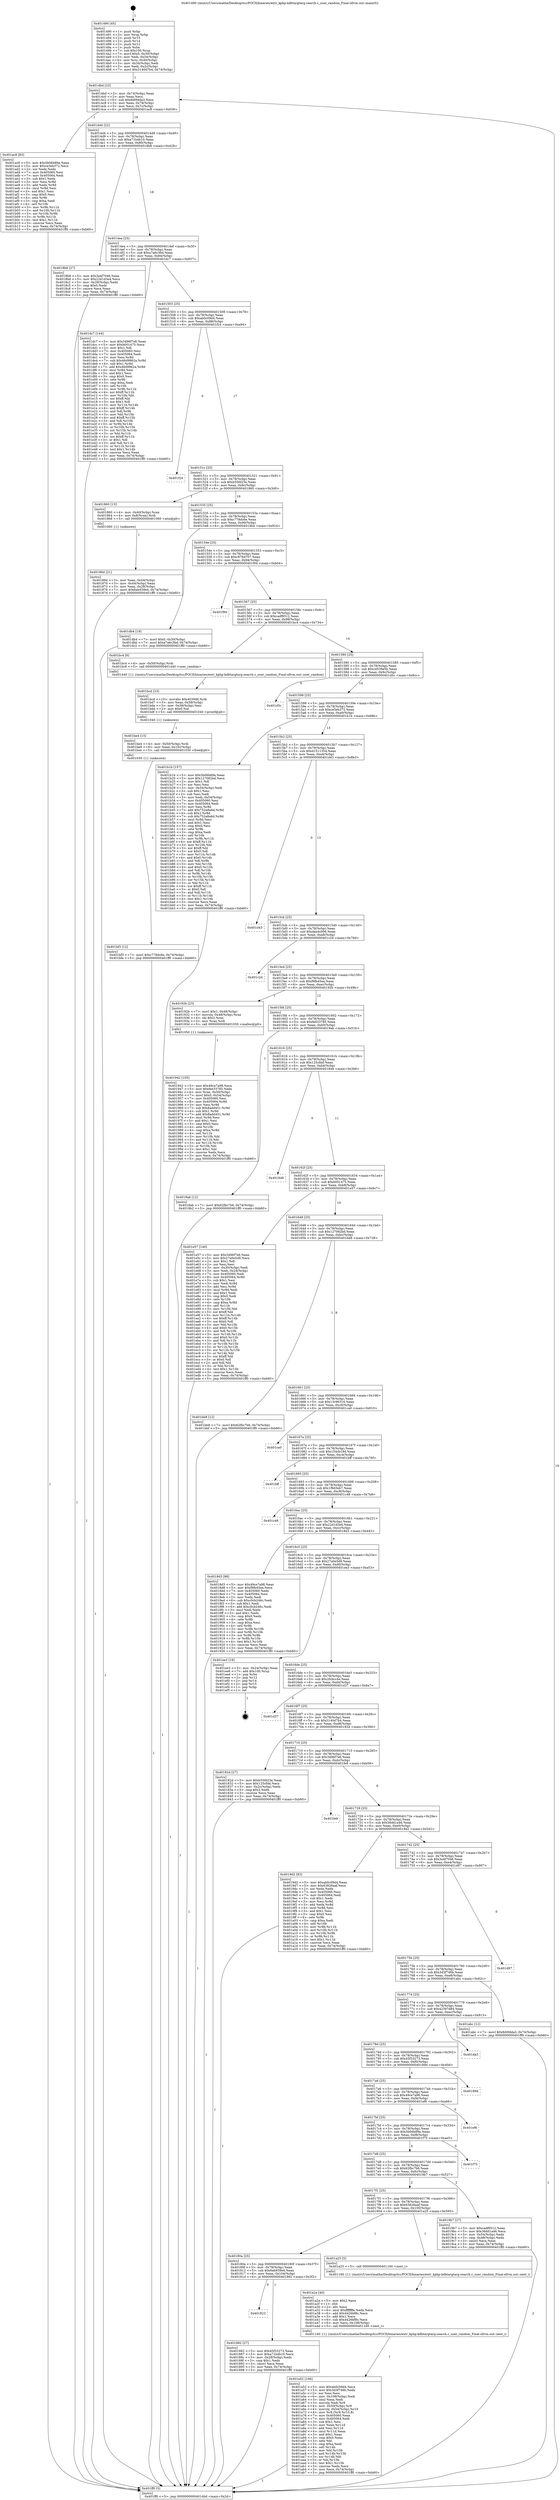digraph "0x401490" {
  label = "0x401490 (/mnt/c/Users/mathe/Desktop/tcc/POCII/binaries/extr_kphp-kdbtargtarg-search.c_user_random_Final-ollvm.out::main(0))"
  labelloc = "t"
  node[shape=record]

  Entry [label="",width=0.3,height=0.3,shape=circle,fillcolor=black,style=filled]
  "0x4014bd" [label="{
     0x4014bd [23]\l
     | [instrs]\l
     &nbsp;&nbsp;0x4014bd \<+3\>: mov -0x74(%rbp),%eax\l
     &nbsp;&nbsp;0x4014c0 \<+2\>: mov %eax,%ecx\l
     &nbsp;&nbsp;0x4014c2 \<+6\>: sub $0x8d0fdda3,%ecx\l
     &nbsp;&nbsp;0x4014c8 \<+3\>: mov %eax,-0x78(%rbp)\l
     &nbsp;&nbsp;0x4014cb \<+3\>: mov %ecx,-0x7c(%rbp)\l
     &nbsp;&nbsp;0x4014ce \<+6\>: je 0000000000401ac8 \<main+0x638\>\l
  }"]
  "0x401ac8" [label="{
     0x401ac8 [83]\l
     | [instrs]\l
     &nbsp;&nbsp;0x401ac8 \<+5\>: mov $0x5b06b89a,%eax\l
     &nbsp;&nbsp;0x401acd \<+5\>: mov $0xce3eb372,%ecx\l
     &nbsp;&nbsp;0x401ad2 \<+2\>: xor %edx,%edx\l
     &nbsp;&nbsp;0x401ad4 \<+7\>: mov 0x405060,%esi\l
     &nbsp;&nbsp;0x401adb \<+7\>: mov 0x405064,%edi\l
     &nbsp;&nbsp;0x401ae2 \<+3\>: sub $0x1,%edx\l
     &nbsp;&nbsp;0x401ae5 \<+3\>: mov %esi,%r8d\l
     &nbsp;&nbsp;0x401ae8 \<+3\>: add %edx,%r8d\l
     &nbsp;&nbsp;0x401aeb \<+4\>: imul %r8d,%esi\l
     &nbsp;&nbsp;0x401aef \<+3\>: and $0x1,%esi\l
     &nbsp;&nbsp;0x401af2 \<+3\>: cmp $0x0,%esi\l
     &nbsp;&nbsp;0x401af5 \<+4\>: sete %r9b\l
     &nbsp;&nbsp;0x401af9 \<+3\>: cmp $0xa,%edi\l
     &nbsp;&nbsp;0x401afc \<+4\>: setl %r10b\l
     &nbsp;&nbsp;0x401b00 \<+3\>: mov %r9b,%r11b\l
     &nbsp;&nbsp;0x401b03 \<+3\>: and %r10b,%r11b\l
     &nbsp;&nbsp;0x401b06 \<+3\>: xor %r10b,%r9b\l
     &nbsp;&nbsp;0x401b09 \<+3\>: or %r9b,%r11b\l
     &nbsp;&nbsp;0x401b0c \<+4\>: test $0x1,%r11b\l
     &nbsp;&nbsp;0x401b10 \<+3\>: cmovne %ecx,%eax\l
     &nbsp;&nbsp;0x401b13 \<+3\>: mov %eax,-0x74(%rbp)\l
     &nbsp;&nbsp;0x401b16 \<+5\>: jmp 0000000000401ff0 \<main+0xb60\>\l
  }"]
  "0x4014d4" [label="{
     0x4014d4 [22]\l
     | [instrs]\l
     &nbsp;&nbsp;0x4014d4 \<+5\>: jmp 00000000004014d9 \<main+0x49\>\l
     &nbsp;&nbsp;0x4014d9 \<+3\>: mov -0x78(%rbp),%eax\l
     &nbsp;&nbsp;0x4014dc \<+5\>: sub $0xa71b4b10,%eax\l
     &nbsp;&nbsp;0x4014e1 \<+3\>: mov %eax,-0x80(%rbp)\l
     &nbsp;&nbsp;0x4014e4 \<+6\>: je 00000000004018b8 \<main+0x428\>\l
  }"]
  Exit [label="",width=0.3,height=0.3,shape=circle,fillcolor=black,style=filled,peripheries=2]
  "0x4018b8" [label="{
     0x4018b8 [27]\l
     | [instrs]\l
     &nbsp;&nbsp;0x4018b8 \<+5\>: mov $0x3a4f7046,%eax\l
     &nbsp;&nbsp;0x4018bd \<+5\>: mov $0x22d1d3e4,%ecx\l
     &nbsp;&nbsp;0x4018c2 \<+3\>: mov -0x28(%rbp),%edx\l
     &nbsp;&nbsp;0x4018c5 \<+3\>: cmp $0x0,%edx\l
     &nbsp;&nbsp;0x4018c8 \<+3\>: cmove %ecx,%eax\l
     &nbsp;&nbsp;0x4018cb \<+3\>: mov %eax,-0x74(%rbp)\l
     &nbsp;&nbsp;0x4018ce \<+5\>: jmp 0000000000401ff0 \<main+0xb60\>\l
  }"]
  "0x4014ea" [label="{
     0x4014ea [25]\l
     | [instrs]\l
     &nbsp;&nbsp;0x4014ea \<+5\>: jmp 00000000004014ef \<main+0x5f\>\l
     &nbsp;&nbsp;0x4014ef \<+3\>: mov -0x78(%rbp),%eax\l
     &nbsp;&nbsp;0x4014f2 \<+5\>: sub $0xa7a6c3bd,%eax\l
     &nbsp;&nbsp;0x4014f7 \<+6\>: mov %eax,-0x84(%rbp)\l
     &nbsp;&nbsp;0x4014fd \<+6\>: je 0000000000401dc7 \<main+0x937\>\l
  }"]
  "0x401bf3" [label="{
     0x401bf3 [12]\l
     | [instrs]\l
     &nbsp;&nbsp;0x401bf3 \<+7\>: movl $0xc778dc6e,-0x74(%rbp)\l
     &nbsp;&nbsp;0x401bfa \<+5\>: jmp 0000000000401ff0 \<main+0xb60\>\l
  }"]
  "0x401dc7" [label="{
     0x401dc7 [144]\l
     | [instrs]\l
     &nbsp;&nbsp;0x401dc7 \<+5\>: mov $0x3496f7e6,%eax\l
     &nbsp;&nbsp;0x401dcc \<+5\>: mov $0xb001475,%ecx\l
     &nbsp;&nbsp;0x401dd1 \<+2\>: mov $0x1,%dl\l
     &nbsp;&nbsp;0x401dd3 \<+7\>: mov 0x405060,%esi\l
     &nbsp;&nbsp;0x401dda \<+7\>: mov 0x405064,%edi\l
     &nbsp;&nbsp;0x401de1 \<+3\>: mov %esi,%r8d\l
     &nbsp;&nbsp;0x401de4 \<+7\>: sub $0x46d9862a,%r8d\l
     &nbsp;&nbsp;0x401deb \<+4\>: sub $0x1,%r8d\l
     &nbsp;&nbsp;0x401def \<+7\>: add $0x46d9862a,%r8d\l
     &nbsp;&nbsp;0x401df6 \<+4\>: imul %r8d,%esi\l
     &nbsp;&nbsp;0x401dfa \<+3\>: and $0x1,%esi\l
     &nbsp;&nbsp;0x401dfd \<+3\>: cmp $0x0,%esi\l
     &nbsp;&nbsp;0x401e00 \<+4\>: sete %r9b\l
     &nbsp;&nbsp;0x401e04 \<+3\>: cmp $0xa,%edi\l
     &nbsp;&nbsp;0x401e07 \<+4\>: setl %r10b\l
     &nbsp;&nbsp;0x401e0b \<+3\>: mov %r9b,%r11b\l
     &nbsp;&nbsp;0x401e0e \<+4\>: xor $0xff,%r11b\l
     &nbsp;&nbsp;0x401e12 \<+3\>: mov %r10b,%bl\l
     &nbsp;&nbsp;0x401e15 \<+3\>: xor $0xff,%bl\l
     &nbsp;&nbsp;0x401e18 \<+3\>: xor $0x1,%dl\l
     &nbsp;&nbsp;0x401e1b \<+3\>: mov %r11b,%r14b\l
     &nbsp;&nbsp;0x401e1e \<+4\>: and $0xff,%r14b\l
     &nbsp;&nbsp;0x401e22 \<+3\>: and %dl,%r9b\l
     &nbsp;&nbsp;0x401e25 \<+3\>: mov %bl,%r15b\l
     &nbsp;&nbsp;0x401e28 \<+4\>: and $0xff,%r15b\l
     &nbsp;&nbsp;0x401e2c \<+3\>: and %dl,%r10b\l
     &nbsp;&nbsp;0x401e2f \<+3\>: or %r9b,%r14b\l
     &nbsp;&nbsp;0x401e32 \<+3\>: or %r10b,%r15b\l
     &nbsp;&nbsp;0x401e35 \<+3\>: xor %r15b,%r14b\l
     &nbsp;&nbsp;0x401e38 \<+3\>: or %bl,%r11b\l
     &nbsp;&nbsp;0x401e3b \<+4\>: xor $0xff,%r11b\l
     &nbsp;&nbsp;0x401e3f \<+3\>: or $0x1,%dl\l
     &nbsp;&nbsp;0x401e42 \<+3\>: and %dl,%r11b\l
     &nbsp;&nbsp;0x401e45 \<+3\>: or %r11b,%r14b\l
     &nbsp;&nbsp;0x401e48 \<+4\>: test $0x1,%r14b\l
     &nbsp;&nbsp;0x401e4c \<+3\>: cmovne %ecx,%eax\l
     &nbsp;&nbsp;0x401e4f \<+3\>: mov %eax,-0x74(%rbp)\l
     &nbsp;&nbsp;0x401e52 \<+5\>: jmp 0000000000401ff0 \<main+0xb60\>\l
  }"]
  "0x401503" [label="{
     0x401503 [25]\l
     | [instrs]\l
     &nbsp;&nbsp;0x401503 \<+5\>: jmp 0000000000401508 \<main+0x78\>\l
     &nbsp;&nbsp;0x401508 \<+3\>: mov -0x78(%rbp),%eax\l
     &nbsp;&nbsp;0x40150b \<+5\>: sub $0xab0c09d4,%eax\l
     &nbsp;&nbsp;0x401510 \<+6\>: mov %eax,-0x88(%rbp)\l
     &nbsp;&nbsp;0x401516 \<+6\>: je 0000000000401f24 \<main+0xa94\>\l
  }"]
  "0x401be4" [label="{
     0x401be4 [15]\l
     | [instrs]\l
     &nbsp;&nbsp;0x401be4 \<+4\>: mov -0x50(%rbp),%rdi\l
     &nbsp;&nbsp;0x401be8 \<+6\>: mov %eax,-0x10c(%rbp)\l
     &nbsp;&nbsp;0x401bee \<+5\>: call 0000000000401030 \<free@plt\>\l
     | [calls]\l
     &nbsp;&nbsp;0x401030 \{1\} (unknown)\l
  }"]
  "0x401f24" [label="{
     0x401f24\l
  }", style=dashed]
  "0x40151c" [label="{
     0x40151c [25]\l
     | [instrs]\l
     &nbsp;&nbsp;0x40151c \<+5\>: jmp 0000000000401521 \<main+0x91\>\l
     &nbsp;&nbsp;0x401521 \<+3\>: mov -0x78(%rbp),%eax\l
     &nbsp;&nbsp;0x401524 \<+5\>: sub $0xb55fd23e,%eax\l
     &nbsp;&nbsp;0x401529 \<+6\>: mov %eax,-0x8c(%rbp)\l
     &nbsp;&nbsp;0x40152f \<+6\>: je 0000000000401860 \<main+0x3d0\>\l
  }"]
  "0x401bcd" [label="{
     0x401bcd [23]\l
     | [instrs]\l
     &nbsp;&nbsp;0x401bcd \<+10\>: movabs $0x4030d6,%rdi\l
     &nbsp;&nbsp;0x401bd7 \<+3\>: mov %eax,-0x58(%rbp)\l
     &nbsp;&nbsp;0x401bda \<+3\>: mov -0x58(%rbp),%esi\l
     &nbsp;&nbsp;0x401bdd \<+2\>: mov $0x0,%al\l
     &nbsp;&nbsp;0x401bdf \<+5\>: call 0000000000401040 \<printf@plt\>\l
     | [calls]\l
     &nbsp;&nbsp;0x401040 \{1\} (unknown)\l
  }"]
  "0x401860" [label="{
     0x401860 [13]\l
     | [instrs]\l
     &nbsp;&nbsp;0x401860 \<+4\>: mov -0x40(%rbp),%rax\l
     &nbsp;&nbsp;0x401864 \<+4\>: mov 0x8(%rax),%rdi\l
     &nbsp;&nbsp;0x401868 \<+5\>: call 0000000000401060 \<atoi@plt\>\l
     | [calls]\l
     &nbsp;&nbsp;0x401060 \{1\} (unknown)\l
  }"]
  "0x401535" [label="{
     0x401535 [25]\l
     | [instrs]\l
     &nbsp;&nbsp;0x401535 \<+5\>: jmp 000000000040153a \<main+0xaa\>\l
     &nbsp;&nbsp;0x40153a \<+3\>: mov -0x78(%rbp),%eax\l
     &nbsp;&nbsp;0x40153d \<+5\>: sub $0xc778dc6e,%eax\l
     &nbsp;&nbsp;0x401542 \<+6\>: mov %eax,-0x90(%rbp)\l
     &nbsp;&nbsp;0x401548 \<+6\>: je 0000000000401db4 \<main+0x924\>\l
  }"]
  "0x401a52" [label="{
     0x401a52 [106]\l
     | [instrs]\l
     &nbsp;&nbsp;0x401a52 \<+5\>: mov $0xab0c09d4,%ecx\l
     &nbsp;&nbsp;0x401a57 \<+5\>: mov $0x3d3f746b,%edx\l
     &nbsp;&nbsp;0x401a5c \<+2\>: xor %esi,%esi\l
     &nbsp;&nbsp;0x401a5e \<+6\>: mov -0x108(%rbp),%edi\l
     &nbsp;&nbsp;0x401a64 \<+3\>: imul %eax,%edi\l
     &nbsp;&nbsp;0x401a67 \<+3\>: movslq %edi,%r8\l
     &nbsp;&nbsp;0x401a6a \<+4\>: mov -0x50(%rbp),%r9\l
     &nbsp;&nbsp;0x401a6e \<+4\>: movslq -0x54(%rbp),%r10\l
     &nbsp;&nbsp;0x401a72 \<+4\>: mov %r8,(%r9,%r10,8)\l
     &nbsp;&nbsp;0x401a76 \<+7\>: mov 0x405060,%eax\l
     &nbsp;&nbsp;0x401a7d \<+7\>: mov 0x405064,%edi\l
     &nbsp;&nbsp;0x401a84 \<+3\>: sub $0x1,%esi\l
     &nbsp;&nbsp;0x401a87 \<+3\>: mov %eax,%r11d\l
     &nbsp;&nbsp;0x401a8a \<+3\>: add %esi,%r11d\l
     &nbsp;&nbsp;0x401a8d \<+4\>: imul %r11d,%eax\l
     &nbsp;&nbsp;0x401a91 \<+3\>: and $0x1,%eax\l
     &nbsp;&nbsp;0x401a94 \<+3\>: cmp $0x0,%eax\l
     &nbsp;&nbsp;0x401a97 \<+3\>: sete %bl\l
     &nbsp;&nbsp;0x401a9a \<+3\>: cmp $0xa,%edi\l
     &nbsp;&nbsp;0x401a9d \<+4\>: setl %r14b\l
     &nbsp;&nbsp;0x401aa1 \<+3\>: mov %bl,%r15b\l
     &nbsp;&nbsp;0x401aa4 \<+3\>: and %r14b,%r15b\l
     &nbsp;&nbsp;0x401aa7 \<+3\>: xor %r14b,%bl\l
     &nbsp;&nbsp;0x401aaa \<+3\>: or %bl,%r15b\l
     &nbsp;&nbsp;0x401aad \<+4\>: test $0x1,%r15b\l
     &nbsp;&nbsp;0x401ab1 \<+3\>: cmovne %edx,%ecx\l
     &nbsp;&nbsp;0x401ab4 \<+3\>: mov %ecx,-0x74(%rbp)\l
     &nbsp;&nbsp;0x401ab7 \<+5\>: jmp 0000000000401ff0 \<main+0xb60\>\l
  }"]
  "0x401db4" [label="{
     0x401db4 [19]\l
     | [instrs]\l
     &nbsp;&nbsp;0x401db4 \<+7\>: movl $0x0,-0x30(%rbp)\l
     &nbsp;&nbsp;0x401dbb \<+7\>: movl $0xa7a6c3bd,-0x74(%rbp)\l
     &nbsp;&nbsp;0x401dc2 \<+5\>: jmp 0000000000401ff0 \<main+0xb60\>\l
  }"]
  "0x40154e" [label="{
     0x40154e [25]\l
     | [instrs]\l
     &nbsp;&nbsp;0x40154e \<+5\>: jmp 0000000000401553 \<main+0xc3\>\l
     &nbsp;&nbsp;0x401553 \<+3\>: mov -0x78(%rbp),%eax\l
     &nbsp;&nbsp;0x401556 \<+5\>: sub $0xc976d707,%eax\l
     &nbsp;&nbsp;0x40155b \<+6\>: mov %eax,-0x94(%rbp)\l
     &nbsp;&nbsp;0x401561 \<+6\>: je 0000000000401f94 \<main+0xb04\>\l
  }"]
  "0x401a2a" [label="{
     0x401a2a [40]\l
     | [instrs]\l
     &nbsp;&nbsp;0x401a2a \<+5\>: mov $0x2,%ecx\l
     &nbsp;&nbsp;0x401a2f \<+1\>: cltd\l
     &nbsp;&nbsp;0x401a30 \<+2\>: idiv %ecx\l
     &nbsp;&nbsp;0x401a32 \<+6\>: imul $0xfffffffe,%edx,%ecx\l
     &nbsp;&nbsp;0x401a38 \<+6\>: add $0x4426bf8c,%ecx\l
     &nbsp;&nbsp;0x401a3e \<+3\>: add $0x1,%ecx\l
     &nbsp;&nbsp;0x401a41 \<+6\>: sub $0x4426bf8c,%ecx\l
     &nbsp;&nbsp;0x401a47 \<+6\>: mov %ecx,-0x108(%rbp)\l
     &nbsp;&nbsp;0x401a4d \<+5\>: call 0000000000401160 \<next_i\>\l
     | [calls]\l
     &nbsp;&nbsp;0x401160 \{1\} (/mnt/c/Users/mathe/Desktop/tcc/POCII/binaries/extr_kphp-kdbtargtarg-search.c_user_random_Final-ollvm.out::next_i)\l
  }"]
  "0x401f94" [label="{
     0x401f94\l
  }", style=dashed]
  "0x401567" [label="{
     0x401567 [25]\l
     | [instrs]\l
     &nbsp;&nbsp;0x401567 \<+5\>: jmp 000000000040156c \<main+0xdc\>\l
     &nbsp;&nbsp;0x40156c \<+3\>: mov -0x78(%rbp),%eax\l
     &nbsp;&nbsp;0x40156f \<+5\>: sub $0xcadf9512,%eax\l
     &nbsp;&nbsp;0x401574 \<+6\>: mov %eax,-0x98(%rbp)\l
     &nbsp;&nbsp;0x40157a \<+6\>: je 0000000000401bc4 \<main+0x734\>\l
  }"]
  "0x401942" [label="{
     0x401942 [105]\l
     | [instrs]\l
     &nbsp;&nbsp;0x401942 \<+5\>: mov $0x49ce7a98,%ecx\l
     &nbsp;&nbsp;0x401947 \<+5\>: mov $0xfe033785,%edx\l
     &nbsp;&nbsp;0x40194c \<+4\>: mov %rax,-0x50(%rbp)\l
     &nbsp;&nbsp;0x401950 \<+7\>: movl $0x0,-0x54(%rbp)\l
     &nbsp;&nbsp;0x401957 \<+7\>: mov 0x405060,%esi\l
     &nbsp;&nbsp;0x40195e \<+8\>: mov 0x405064,%r8d\l
     &nbsp;&nbsp;0x401966 \<+3\>: mov %esi,%r9d\l
     &nbsp;&nbsp;0x401969 \<+7\>: sub $0x8add451,%r9d\l
     &nbsp;&nbsp;0x401970 \<+4\>: sub $0x1,%r9d\l
     &nbsp;&nbsp;0x401974 \<+7\>: add $0x8add451,%r9d\l
     &nbsp;&nbsp;0x40197b \<+4\>: imul %r9d,%esi\l
     &nbsp;&nbsp;0x40197f \<+3\>: and $0x1,%esi\l
     &nbsp;&nbsp;0x401982 \<+3\>: cmp $0x0,%esi\l
     &nbsp;&nbsp;0x401985 \<+4\>: sete %r10b\l
     &nbsp;&nbsp;0x401989 \<+4\>: cmp $0xa,%r8d\l
     &nbsp;&nbsp;0x40198d \<+4\>: setl %r11b\l
     &nbsp;&nbsp;0x401991 \<+3\>: mov %r10b,%bl\l
     &nbsp;&nbsp;0x401994 \<+3\>: and %r11b,%bl\l
     &nbsp;&nbsp;0x401997 \<+3\>: xor %r11b,%r10b\l
     &nbsp;&nbsp;0x40199a \<+3\>: or %r10b,%bl\l
     &nbsp;&nbsp;0x40199d \<+3\>: test $0x1,%bl\l
     &nbsp;&nbsp;0x4019a0 \<+3\>: cmovne %edx,%ecx\l
     &nbsp;&nbsp;0x4019a3 \<+3\>: mov %ecx,-0x74(%rbp)\l
     &nbsp;&nbsp;0x4019a6 \<+5\>: jmp 0000000000401ff0 \<main+0xb60\>\l
  }"]
  "0x401bc4" [label="{
     0x401bc4 [9]\l
     | [instrs]\l
     &nbsp;&nbsp;0x401bc4 \<+4\>: mov -0x50(%rbp),%rdi\l
     &nbsp;&nbsp;0x401bc8 \<+5\>: call 0000000000401440 \<user_random\>\l
     | [calls]\l
     &nbsp;&nbsp;0x401440 \{1\} (/mnt/c/Users/mathe/Desktop/tcc/POCII/binaries/extr_kphp-kdbtargtarg-search.c_user_random_Final-ollvm.out::user_random)\l
  }"]
  "0x401580" [label="{
     0x401580 [25]\l
     | [instrs]\l
     &nbsp;&nbsp;0x401580 \<+5\>: jmp 0000000000401585 \<main+0xf5\>\l
     &nbsp;&nbsp;0x401585 \<+3\>: mov -0x78(%rbp),%eax\l
     &nbsp;&nbsp;0x401588 \<+5\>: sub $0xcd539e5b,%eax\l
     &nbsp;&nbsp;0x40158d \<+6\>: mov %eax,-0x9c(%rbp)\l
     &nbsp;&nbsp;0x401593 \<+6\>: je 0000000000401d5c \<main+0x8cc\>\l
  }"]
  "0x401823" [label="{
     0x401823\l
  }", style=dashed]
  "0x401d5c" [label="{
     0x401d5c\l
  }", style=dashed]
  "0x401599" [label="{
     0x401599 [25]\l
     | [instrs]\l
     &nbsp;&nbsp;0x401599 \<+5\>: jmp 000000000040159e \<main+0x10e\>\l
     &nbsp;&nbsp;0x40159e \<+3\>: mov -0x78(%rbp),%eax\l
     &nbsp;&nbsp;0x4015a1 \<+5\>: sub $0xce3eb372,%eax\l
     &nbsp;&nbsp;0x4015a6 \<+6\>: mov %eax,-0xa0(%rbp)\l
     &nbsp;&nbsp;0x4015ac \<+6\>: je 0000000000401b1b \<main+0x68b\>\l
  }"]
  "0x401882" [label="{
     0x401882 [27]\l
     | [instrs]\l
     &nbsp;&nbsp;0x401882 \<+5\>: mov $0x45f33273,%eax\l
     &nbsp;&nbsp;0x401887 \<+5\>: mov $0xa71b4b10,%ecx\l
     &nbsp;&nbsp;0x40188c \<+3\>: mov -0x28(%rbp),%edx\l
     &nbsp;&nbsp;0x40188f \<+3\>: cmp $0x1,%edx\l
     &nbsp;&nbsp;0x401892 \<+3\>: cmovl %ecx,%eax\l
     &nbsp;&nbsp;0x401895 \<+3\>: mov %eax,-0x74(%rbp)\l
     &nbsp;&nbsp;0x401898 \<+5\>: jmp 0000000000401ff0 \<main+0xb60\>\l
  }"]
  "0x401b1b" [label="{
     0x401b1b [157]\l
     | [instrs]\l
     &nbsp;&nbsp;0x401b1b \<+5\>: mov $0x5b06b89a,%eax\l
     &nbsp;&nbsp;0x401b20 \<+5\>: mov $0x127082bd,%ecx\l
     &nbsp;&nbsp;0x401b25 \<+2\>: mov $0x1,%dl\l
     &nbsp;&nbsp;0x401b27 \<+2\>: xor %esi,%esi\l
     &nbsp;&nbsp;0x401b29 \<+3\>: mov -0x54(%rbp),%edi\l
     &nbsp;&nbsp;0x401b2c \<+3\>: sub $0x1,%esi\l
     &nbsp;&nbsp;0x401b2f \<+2\>: sub %esi,%edi\l
     &nbsp;&nbsp;0x401b31 \<+3\>: mov %edi,-0x54(%rbp)\l
     &nbsp;&nbsp;0x401b34 \<+7\>: mov 0x405060,%esi\l
     &nbsp;&nbsp;0x401b3b \<+7\>: mov 0x405064,%edi\l
     &nbsp;&nbsp;0x401b42 \<+3\>: mov %esi,%r8d\l
     &nbsp;&nbsp;0x401b45 \<+7\>: add $0x752a8a6d,%r8d\l
     &nbsp;&nbsp;0x401b4c \<+4\>: sub $0x1,%r8d\l
     &nbsp;&nbsp;0x401b50 \<+7\>: sub $0x752a8a6d,%r8d\l
     &nbsp;&nbsp;0x401b57 \<+4\>: imul %r8d,%esi\l
     &nbsp;&nbsp;0x401b5b \<+3\>: and $0x1,%esi\l
     &nbsp;&nbsp;0x401b5e \<+3\>: cmp $0x0,%esi\l
     &nbsp;&nbsp;0x401b61 \<+4\>: sete %r9b\l
     &nbsp;&nbsp;0x401b65 \<+3\>: cmp $0xa,%edi\l
     &nbsp;&nbsp;0x401b68 \<+4\>: setl %r10b\l
     &nbsp;&nbsp;0x401b6c \<+3\>: mov %r9b,%r11b\l
     &nbsp;&nbsp;0x401b6f \<+4\>: xor $0xff,%r11b\l
     &nbsp;&nbsp;0x401b73 \<+3\>: mov %r10b,%bl\l
     &nbsp;&nbsp;0x401b76 \<+3\>: xor $0xff,%bl\l
     &nbsp;&nbsp;0x401b79 \<+3\>: xor $0x0,%dl\l
     &nbsp;&nbsp;0x401b7c \<+3\>: mov %r11b,%r14b\l
     &nbsp;&nbsp;0x401b7f \<+4\>: and $0x0,%r14b\l
     &nbsp;&nbsp;0x401b83 \<+3\>: and %dl,%r9b\l
     &nbsp;&nbsp;0x401b86 \<+3\>: mov %bl,%r15b\l
     &nbsp;&nbsp;0x401b89 \<+4\>: and $0x0,%r15b\l
     &nbsp;&nbsp;0x401b8d \<+3\>: and %dl,%r10b\l
     &nbsp;&nbsp;0x401b90 \<+3\>: or %r9b,%r14b\l
     &nbsp;&nbsp;0x401b93 \<+3\>: or %r10b,%r15b\l
     &nbsp;&nbsp;0x401b96 \<+3\>: xor %r15b,%r14b\l
     &nbsp;&nbsp;0x401b99 \<+3\>: or %bl,%r11b\l
     &nbsp;&nbsp;0x401b9c \<+4\>: xor $0xff,%r11b\l
     &nbsp;&nbsp;0x401ba0 \<+3\>: or $0x0,%dl\l
     &nbsp;&nbsp;0x401ba3 \<+3\>: and %dl,%r11b\l
     &nbsp;&nbsp;0x401ba6 \<+3\>: or %r11b,%r14b\l
     &nbsp;&nbsp;0x401ba9 \<+4\>: test $0x1,%r14b\l
     &nbsp;&nbsp;0x401bad \<+3\>: cmovne %ecx,%eax\l
     &nbsp;&nbsp;0x401bb0 \<+3\>: mov %eax,-0x74(%rbp)\l
     &nbsp;&nbsp;0x401bb3 \<+5\>: jmp 0000000000401ff0 \<main+0xb60\>\l
  }"]
  "0x4015b2" [label="{
     0x4015b2 [25]\l
     | [instrs]\l
     &nbsp;&nbsp;0x4015b2 \<+5\>: jmp 00000000004015b7 \<main+0x127\>\l
     &nbsp;&nbsp;0x4015b7 \<+3\>: mov -0x78(%rbp),%eax\l
     &nbsp;&nbsp;0x4015ba \<+5\>: sub $0xd1511354,%eax\l
     &nbsp;&nbsp;0x4015bf \<+6\>: mov %eax,-0xa4(%rbp)\l
     &nbsp;&nbsp;0x4015c5 \<+6\>: je 0000000000401d43 \<main+0x8b3\>\l
  }"]
  "0x40180a" [label="{
     0x40180a [25]\l
     | [instrs]\l
     &nbsp;&nbsp;0x40180a \<+5\>: jmp 000000000040180f \<main+0x37f\>\l
     &nbsp;&nbsp;0x40180f \<+3\>: mov -0x78(%rbp),%eax\l
     &nbsp;&nbsp;0x401812 \<+5\>: sub $0x6ab939e4,%eax\l
     &nbsp;&nbsp;0x401817 \<+6\>: mov %eax,-0x104(%rbp)\l
     &nbsp;&nbsp;0x40181d \<+6\>: je 0000000000401882 \<main+0x3f2\>\l
  }"]
  "0x401d43" [label="{
     0x401d43\l
  }", style=dashed]
  "0x4015cb" [label="{
     0x4015cb [25]\l
     | [instrs]\l
     &nbsp;&nbsp;0x4015cb \<+5\>: jmp 00000000004015d0 \<main+0x140\>\l
     &nbsp;&nbsp;0x4015d0 \<+3\>: mov -0x78(%rbp),%eax\l
     &nbsp;&nbsp;0x4015d3 \<+5\>: sub $0xdaa4c006,%eax\l
     &nbsp;&nbsp;0x4015d8 \<+6\>: mov %eax,-0xa8(%rbp)\l
     &nbsp;&nbsp;0x4015de \<+6\>: je 0000000000401c2d \<main+0x79d\>\l
  }"]
  "0x401a25" [label="{
     0x401a25 [5]\l
     | [instrs]\l
     &nbsp;&nbsp;0x401a25 \<+5\>: call 0000000000401160 \<next_i\>\l
     | [calls]\l
     &nbsp;&nbsp;0x401160 \{1\} (/mnt/c/Users/mathe/Desktop/tcc/POCII/binaries/extr_kphp-kdbtargtarg-search.c_user_random_Final-ollvm.out::next_i)\l
  }"]
  "0x401c2d" [label="{
     0x401c2d\l
  }", style=dashed]
  "0x4015e4" [label="{
     0x4015e4 [25]\l
     | [instrs]\l
     &nbsp;&nbsp;0x4015e4 \<+5\>: jmp 00000000004015e9 \<main+0x159\>\l
     &nbsp;&nbsp;0x4015e9 \<+3\>: mov -0x78(%rbp),%eax\l
     &nbsp;&nbsp;0x4015ec \<+5\>: sub $0xf9fb45ea,%eax\l
     &nbsp;&nbsp;0x4015f1 \<+6\>: mov %eax,-0xac(%rbp)\l
     &nbsp;&nbsp;0x4015f7 \<+6\>: je 000000000040192b \<main+0x49b\>\l
  }"]
  "0x4017f1" [label="{
     0x4017f1 [25]\l
     | [instrs]\l
     &nbsp;&nbsp;0x4017f1 \<+5\>: jmp 00000000004017f6 \<main+0x366\>\l
     &nbsp;&nbsp;0x4017f6 \<+3\>: mov -0x78(%rbp),%eax\l
     &nbsp;&nbsp;0x4017f9 \<+5\>: sub $0x63826aaf,%eax\l
     &nbsp;&nbsp;0x4017fe \<+6\>: mov %eax,-0x100(%rbp)\l
     &nbsp;&nbsp;0x401804 \<+6\>: je 0000000000401a25 \<main+0x595\>\l
  }"]
  "0x40192b" [label="{
     0x40192b [23]\l
     | [instrs]\l
     &nbsp;&nbsp;0x40192b \<+7\>: movl $0x1,-0x48(%rbp)\l
     &nbsp;&nbsp;0x401932 \<+4\>: movslq -0x48(%rbp),%rax\l
     &nbsp;&nbsp;0x401936 \<+4\>: shl $0x3,%rax\l
     &nbsp;&nbsp;0x40193a \<+3\>: mov %rax,%rdi\l
     &nbsp;&nbsp;0x40193d \<+5\>: call 0000000000401050 \<malloc@plt\>\l
     | [calls]\l
     &nbsp;&nbsp;0x401050 \{1\} (unknown)\l
  }"]
  "0x4015fd" [label="{
     0x4015fd [25]\l
     | [instrs]\l
     &nbsp;&nbsp;0x4015fd \<+5\>: jmp 0000000000401602 \<main+0x172\>\l
     &nbsp;&nbsp;0x401602 \<+3\>: mov -0x78(%rbp),%eax\l
     &nbsp;&nbsp;0x401605 \<+5\>: sub $0xfe033785,%eax\l
     &nbsp;&nbsp;0x40160a \<+6\>: mov %eax,-0xb0(%rbp)\l
     &nbsp;&nbsp;0x401610 \<+6\>: je 00000000004019ab \<main+0x51b\>\l
  }"]
  "0x4019b7" [label="{
     0x4019b7 [27]\l
     | [instrs]\l
     &nbsp;&nbsp;0x4019b7 \<+5\>: mov $0xcadf9512,%eax\l
     &nbsp;&nbsp;0x4019bc \<+5\>: mov $0x36dd1a46,%ecx\l
     &nbsp;&nbsp;0x4019c1 \<+3\>: mov -0x54(%rbp),%edx\l
     &nbsp;&nbsp;0x4019c4 \<+3\>: cmp -0x48(%rbp),%edx\l
     &nbsp;&nbsp;0x4019c7 \<+3\>: cmovl %ecx,%eax\l
     &nbsp;&nbsp;0x4019ca \<+3\>: mov %eax,-0x74(%rbp)\l
     &nbsp;&nbsp;0x4019cd \<+5\>: jmp 0000000000401ff0 \<main+0xb60\>\l
  }"]
  "0x4019ab" [label="{
     0x4019ab [12]\l
     | [instrs]\l
     &nbsp;&nbsp;0x4019ab \<+7\>: movl $0x62fbc7b6,-0x74(%rbp)\l
     &nbsp;&nbsp;0x4019b2 \<+5\>: jmp 0000000000401ff0 \<main+0xb60\>\l
  }"]
  "0x401616" [label="{
     0x401616 [25]\l
     | [instrs]\l
     &nbsp;&nbsp;0x401616 \<+5\>: jmp 000000000040161b \<main+0x18b\>\l
     &nbsp;&nbsp;0x40161b \<+3\>: mov -0x78(%rbp),%eax\l
     &nbsp;&nbsp;0x40161e \<+5\>: sub $0x125cfdd,%eax\l
     &nbsp;&nbsp;0x401623 \<+6\>: mov %eax,-0xb4(%rbp)\l
     &nbsp;&nbsp;0x401629 \<+6\>: je 0000000000401848 \<main+0x3b8\>\l
  }"]
  "0x4017d8" [label="{
     0x4017d8 [25]\l
     | [instrs]\l
     &nbsp;&nbsp;0x4017d8 \<+5\>: jmp 00000000004017dd \<main+0x34d\>\l
     &nbsp;&nbsp;0x4017dd \<+3\>: mov -0x78(%rbp),%eax\l
     &nbsp;&nbsp;0x4017e0 \<+5\>: sub $0x62fbc7b6,%eax\l
     &nbsp;&nbsp;0x4017e5 \<+6\>: mov %eax,-0xfc(%rbp)\l
     &nbsp;&nbsp;0x4017eb \<+6\>: je 00000000004019b7 \<main+0x527\>\l
  }"]
  "0x401848" [label="{
     0x401848\l
  }", style=dashed]
  "0x40162f" [label="{
     0x40162f [25]\l
     | [instrs]\l
     &nbsp;&nbsp;0x40162f \<+5\>: jmp 0000000000401634 \<main+0x1a4\>\l
     &nbsp;&nbsp;0x401634 \<+3\>: mov -0x78(%rbp),%eax\l
     &nbsp;&nbsp;0x401637 \<+5\>: sub $0xb001475,%eax\l
     &nbsp;&nbsp;0x40163c \<+6\>: mov %eax,-0xb8(%rbp)\l
     &nbsp;&nbsp;0x401642 \<+6\>: je 0000000000401e57 \<main+0x9c7\>\l
  }"]
  "0x401f75" [label="{
     0x401f75\l
  }", style=dashed]
  "0x401e57" [label="{
     0x401e57 [140]\l
     | [instrs]\l
     &nbsp;&nbsp;0x401e57 \<+5\>: mov $0x3496f7e6,%eax\l
     &nbsp;&nbsp;0x401e5c \<+5\>: mov $0x27a0e5d9,%ecx\l
     &nbsp;&nbsp;0x401e61 \<+2\>: mov $0x1,%dl\l
     &nbsp;&nbsp;0x401e63 \<+2\>: xor %esi,%esi\l
     &nbsp;&nbsp;0x401e65 \<+3\>: mov -0x30(%rbp),%edi\l
     &nbsp;&nbsp;0x401e68 \<+3\>: mov %edi,-0x24(%rbp)\l
     &nbsp;&nbsp;0x401e6b \<+7\>: mov 0x405060,%edi\l
     &nbsp;&nbsp;0x401e72 \<+8\>: mov 0x405064,%r8d\l
     &nbsp;&nbsp;0x401e7a \<+3\>: sub $0x1,%esi\l
     &nbsp;&nbsp;0x401e7d \<+3\>: mov %edi,%r9d\l
     &nbsp;&nbsp;0x401e80 \<+3\>: add %esi,%r9d\l
     &nbsp;&nbsp;0x401e83 \<+4\>: imul %r9d,%edi\l
     &nbsp;&nbsp;0x401e87 \<+3\>: and $0x1,%edi\l
     &nbsp;&nbsp;0x401e8a \<+3\>: cmp $0x0,%edi\l
     &nbsp;&nbsp;0x401e8d \<+4\>: sete %r10b\l
     &nbsp;&nbsp;0x401e91 \<+4\>: cmp $0xa,%r8d\l
     &nbsp;&nbsp;0x401e95 \<+4\>: setl %r11b\l
     &nbsp;&nbsp;0x401e99 \<+3\>: mov %r10b,%bl\l
     &nbsp;&nbsp;0x401e9c \<+3\>: xor $0xff,%bl\l
     &nbsp;&nbsp;0x401e9f \<+3\>: mov %r11b,%r14b\l
     &nbsp;&nbsp;0x401ea2 \<+4\>: xor $0xff,%r14b\l
     &nbsp;&nbsp;0x401ea6 \<+3\>: xor $0x0,%dl\l
     &nbsp;&nbsp;0x401ea9 \<+3\>: mov %bl,%r15b\l
     &nbsp;&nbsp;0x401eac \<+4\>: and $0x0,%r15b\l
     &nbsp;&nbsp;0x401eb0 \<+3\>: and %dl,%r10b\l
     &nbsp;&nbsp;0x401eb3 \<+3\>: mov %r14b,%r12b\l
     &nbsp;&nbsp;0x401eb6 \<+4\>: and $0x0,%r12b\l
     &nbsp;&nbsp;0x401eba \<+3\>: and %dl,%r11b\l
     &nbsp;&nbsp;0x401ebd \<+3\>: or %r10b,%r15b\l
     &nbsp;&nbsp;0x401ec0 \<+3\>: or %r11b,%r12b\l
     &nbsp;&nbsp;0x401ec3 \<+3\>: xor %r12b,%r15b\l
     &nbsp;&nbsp;0x401ec6 \<+3\>: or %r14b,%bl\l
     &nbsp;&nbsp;0x401ec9 \<+3\>: xor $0xff,%bl\l
     &nbsp;&nbsp;0x401ecc \<+3\>: or $0x0,%dl\l
     &nbsp;&nbsp;0x401ecf \<+2\>: and %dl,%bl\l
     &nbsp;&nbsp;0x401ed1 \<+3\>: or %bl,%r15b\l
     &nbsp;&nbsp;0x401ed4 \<+4\>: test $0x1,%r15b\l
     &nbsp;&nbsp;0x401ed8 \<+3\>: cmovne %ecx,%eax\l
     &nbsp;&nbsp;0x401edb \<+3\>: mov %eax,-0x74(%rbp)\l
     &nbsp;&nbsp;0x401ede \<+5\>: jmp 0000000000401ff0 \<main+0xb60\>\l
  }"]
  "0x401648" [label="{
     0x401648 [25]\l
     | [instrs]\l
     &nbsp;&nbsp;0x401648 \<+5\>: jmp 000000000040164d \<main+0x1bd\>\l
     &nbsp;&nbsp;0x40164d \<+3\>: mov -0x78(%rbp),%eax\l
     &nbsp;&nbsp;0x401650 \<+5\>: sub $0x127082bd,%eax\l
     &nbsp;&nbsp;0x401655 \<+6\>: mov %eax,-0xbc(%rbp)\l
     &nbsp;&nbsp;0x40165b \<+6\>: je 0000000000401bb8 \<main+0x728\>\l
  }"]
  "0x4017bf" [label="{
     0x4017bf [25]\l
     | [instrs]\l
     &nbsp;&nbsp;0x4017bf \<+5\>: jmp 00000000004017c4 \<main+0x334\>\l
     &nbsp;&nbsp;0x4017c4 \<+3\>: mov -0x78(%rbp),%eax\l
     &nbsp;&nbsp;0x4017c7 \<+5\>: sub $0x5b06b89a,%eax\l
     &nbsp;&nbsp;0x4017cc \<+6\>: mov %eax,-0xf8(%rbp)\l
     &nbsp;&nbsp;0x4017d2 \<+6\>: je 0000000000401f75 \<main+0xae5\>\l
  }"]
  "0x401bb8" [label="{
     0x401bb8 [12]\l
     | [instrs]\l
     &nbsp;&nbsp;0x401bb8 \<+7\>: movl $0x62fbc7b6,-0x74(%rbp)\l
     &nbsp;&nbsp;0x401bbf \<+5\>: jmp 0000000000401ff0 \<main+0xb60\>\l
  }"]
  "0x401661" [label="{
     0x401661 [25]\l
     | [instrs]\l
     &nbsp;&nbsp;0x401661 \<+5\>: jmp 0000000000401666 \<main+0x1d6\>\l
     &nbsp;&nbsp;0x401666 \<+3\>: mov -0x78(%rbp),%eax\l
     &nbsp;&nbsp;0x401669 \<+5\>: sub $0x13c96316,%eax\l
     &nbsp;&nbsp;0x40166e \<+6\>: mov %eax,-0xc0(%rbp)\l
     &nbsp;&nbsp;0x401674 \<+6\>: je 0000000000401ca0 \<main+0x810\>\l
  }"]
  "0x401ef6" [label="{
     0x401ef6\l
  }", style=dashed]
  "0x401ca0" [label="{
     0x401ca0\l
  }", style=dashed]
  "0x40167a" [label="{
     0x40167a [25]\l
     | [instrs]\l
     &nbsp;&nbsp;0x40167a \<+5\>: jmp 000000000040167f \<main+0x1ef\>\l
     &nbsp;&nbsp;0x40167f \<+3\>: mov -0x78(%rbp),%eax\l
     &nbsp;&nbsp;0x401682 \<+5\>: sub $0x154cb19d,%eax\l
     &nbsp;&nbsp;0x401687 \<+6\>: mov %eax,-0xc4(%rbp)\l
     &nbsp;&nbsp;0x40168d \<+6\>: je 0000000000401bff \<main+0x76f\>\l
  }"]
  "0x4017a6" [label="{
     0x4017a6 [25]\l
     | [instrs]\l
     &nbsp;&nbsp;0x4017a6 \<+5\>: jmp 00000000004017ab \<main+0x31b\>\l
     &nbsp;&nbsp;0x4017ab \<+3\>: mov -0x78(%rbp),%eax\l
     &nbsp;&nbsp;0x4017ae \<+5\>: sub $0x49ce7a98,%eax\l
     &nbsp;&nbsp;0x4017b3 \<+6\>: mov %eax,-0xf4(%rbp)\l
     &nbsp;&nbsp;0x4017b9 \<+6\>: je 0000000000401ef6 \<main+0xa66\>\l
  }"]
  "0x401bff" [label="{
     0x401bff\l
  }", style=dashed]
  "0x401693" [label="{
     0x401693 [25]\l
     | [instrs]\l
     &nbsp;&nbsp;0x401693 \<+5\>: jmp 0000000000401698 \<main+0x208\>\l
     &nbsp;&nbsp;0x401698 \<+3\>: mov -0x78(%rbp),%eax\l
     &nbsp;&nbsp;0x40169b \<+5\>: sub $0x1f9d3eb7,%eax\l
     &nbsp;&nbsp;0x4016a0 \<+6\>: mov %eax,-0xc8(%rbp)\l
     &nbsp;&nbsp;0x4016a6 \<+6\>: je 0000000000401c48 \<main+0x7b8\>\l
  }"]
  "0x40189d" [label="{
     0x40189d\l
  }", style=dashed]
  "0x401c48" [label="{
     0x401c48\l
  }", style=dashed]
  "0x4016ac" [label="{
     0x4016ac [25]\l
     | [instrs]\l
     &nbsp;&nbsp;0x4016ac \<+5\>: jmp 00000000004016b1 \<main+0x221\>\l
     &nbsp;&nbsp;0x4016b1 \<+3\>: mov -0x78(%rbp),%eax\l
     &nbsp;&nbsp;0x4016b4 \<+5\>: sub $0x22d1d3e4,%eax\l
     &nbsp;&nbsp;0x4016b9 \<+6\>: mov %eax,-0xcc(%rbp)\l
     &nbsp;&nbsp;0x4016bf \<+6\>: je 00000000004018d3 \<main+0x443\>\l
  }"]
  "0x40178d" [label="{
     0x40178d [25]\l
     | [instrs]\l
     &nbsp;&nbsp;0x40178d \<+5\>: jmp 0000000000401792 \<main+0x302\>\l
     &nbsp;&nbsp;0x401792 \<+3\>: mov -0x78(%rbp),%eax\l
     &nbsp;&nbsp;0x401795 \<+5\>: sub $0x45f33273,%eax\l
     &nbsp;&nbsp;0x40179a \<+6\>: mov %eax,-0xf0(%rbp)\l
     &nbsp;&nbsp;0x4017a0 \<+6\>: je 000000000040189d \<main+0x40d\>\l
  }"]
  "0x4018d3" [label="{
     0x4018d3 [88]\l
     | [instrs]\l
     &nbsp;&nbsp;0x4018d3 \<+5\>: mov $0x49ce7a98,%eax\l
     &nbsp;&nbsp;0x4018d8 \<+5\>: mov $0xf9fb45ea,%ecx\l
     &nbsp;&nbsp;0x4018dd \<+7\>: mov 0x405060,%edx\l
     &nbsp;&nbsp;0x4018e4 \<+7\>: mov 0x405064,%esi\l
     &nbsp;&nbsp;0x4018eb \<+2\>: mov %edx,%edi\l
     &nbsp;&nbsp;0x4018ed \<+6\>: sub $0xc0cb246c,%edi\l
     &nbsp;&nbsp;0x4018f3 \<+3\>: sub $0x1,%edi\l
     &nbsp;&nbsp;0x4018f6 \<+6\>: add $0xc0cb246c,%edi\l
     &nbsp;&nbsp;0x4018fc \<+3\>: imul %edi,%edx\l
     &nbsp;&nbsp;0x4018ff \<+3\>: and $0x1,%edx\l
     &nbsp;&nbsp;0x401902 \<+3\>: cmp $0x0,%edx\l
     &nbsp;&nbsp;0x401905 \<+4\>: sete %r8b\l
     &nbsp;&nbsp;0x401909 \<+3\>: cmp $0xa,%esi\l
     &nbsp;&nbsp;0x40190c \<+4\>: setl %r9b\l
     &nbsp;&nbsp;0x401910 \<+3\>: mov %r8b,%r10b\l
     &nbsp;&nbsp;0x401913 \<+3\>: and %r9b,%r10b\l
     &nbsp;&nbsp;0x401916 \<+3\>: xor %r9b,%r8b\l
     &nbsp;&nbsp;0x401919 \<+3\>: or %r8b,%r10b\l
     &nbsp;&nbsp;0x40191c \<+4\>: test $0x1,%r10b\l
     &nbsp;&nbsp;0x401920 \<+3\>: cmovne %ecx,%eax\l
     &nbsp;&nbsp;0x401923 \<+3\>: mov %eax,-0x74(%rbp)\l
     &nbsp;&nbsp;0x401926 \<+5\>: jmp 0000000000401ff0 \<main+0xb60\>\l
  }"]
  "0x4016c5" [label="{
     0x4016c5 [25]\l
     | [instrs]\l
     &nbsp;&nbsp;0x4016c5 \<+5\>: jmp 00000000004016ca \<main+0x23a\>\l
     &nbsp;&nbsp;0x4016ca \<+3\>: mov -0x78(%rbp),%eax\l
     &nbsp;&nbsp;0x4016cd \<+5\>: sub $0x27a0e5d9,%eax\l
     &nbsp;&nbsp;0x4016d2 \<+6\>: mov %eax,-0xd0(%rbp)\l
     &nbsp;&nbsp;0x4016d8 \<+6\>: je 0000000000401ee3 \<main+0xa53\>\l
  }"]
  "0x401da3" [label="{
     0x401da3\l
  }", style=dashed]
  "0x401ee3" [label="{
     0x401ee3 [19]\l
     | [instrs]\l
     &nbsp;&nbsp;0x401ee3 \<+3\>: mov -0x24(%rbp),%eax\l
     &nbsp;&nbsp;0x401ee6 \<+7\>: add $0x100,%rsp\l
     &nbsp;&nbsp;0x401eed \<+1\>: pop %rbx\l
     &nbsp;&nbsp;0x401eee \<+2\>: pop %r12\l
     &nbsp;&nbsp;0x401ef0 \<+2\>: pop %r14\l
     &nbsp;&nbsp;0x401ef2 \<+2\>: pop %r15\l
     &nbsp;&nbsp;0x401ef4 \<+1\>: pop %rbp\l
     &nbsp;&nbsp;0x401ef5 \<+1\>: ret\l
  }"]
  "0x4016de" [label="{
     0x4016de [25]\l
     | [instrs]\l
     &nbsp;&nbsp;0x4016de \<+5\>: jmp 00000000004016e3 \<main+0x253\>\l
     &nbsp;&nbsp;0x4016e3 \<+3\>: mov -0x78(%rbp),%eax\l
     &nbsp;&nbsp;0x4016e6 \<+5\>: sub $0x2fcbcc4e,%eax\l
     &nbsp;&nbsp;0x4016eb \<+6\>: mov %eax,-0xd4(%rbp)\l
     &nbsp;&nbsp;0x4016f1 \<+6\>: je 0000000000401d37 \<main+0x8a7\>\l
  }"]
  "0x401774" [label="{
     0x401774 [25]\l
     | [instrs]\l
     &nbsp;&nbsp;0x401774 \<+5\>: jmp 0000000000401779 \<main+0x2e9\>\l
     &nbsp;&nbsp;0x401779 \<+3\>: mov -0x78(%rbp),%eax\l
     &nbsp;&nbsp;0x40177c \<+5\>: sub $0x42397d84,%eax\l
     &nbsp;&nbsp;0x401781 \<+6\>: mov %eax,-0xec(%rbp)\l
     &nbsp;&nbsp;0x401787 \<+6\>: je 0000000000401da3 \<main+0x913\>\l
  }"]
  "0x401d37" [label="{
     0x401d37\l
  }", style=dashed]
  "0x4016f7" [label="{
     0x4016f7 [25]\l
     | [instrs]\l
     &nbsp;&nbsp;0x4016f7 \<+5\>: jmp 00000000004016fc \<main+0x26c\>\l
     &nbsp;&nbsp;0x4016fc \<+3\>: mov -0x78(%rbp),%eax\l
     &nbsp;&nbsp;0x4016ff \<+5\>: sub $0x3140d7b4,%eax\l
     &nbsp;&nbsp;0x401704 \<+6\>: mov %eax,-0xd8(%rbp)\l
     &nbsp;&nbsp;0x40170a \<+6\>: je 000000000040182d \<main+0x39d\>\l
  }"]
  "0x401abc" [label="{
     0x401abc [12]\l
     | [instrs]\l
     &nbsp;&nbsp;0x401abc \<+7\>: movl $0x8d0fdda3,-0x74(%rbp)\l
     &nbsp;&nbsp;0x401ac3 \<+5\>: jmp 0000000000401ff0 \<main+0xb60\>\l
  }"]
  "0x40182d" [label="{
     0x40182d [27]\l
     | [instrs]\l
     &nbsp;&nbsp;0x40182d \<+5\>: mov $0xb55fd23e,%eax\l
     &nbsp;&nbsp;0x401832 \<+5\>: mov $0x125cfdd,%ecx\l
     &nbsp;&nbsp;0x401837 \<+3\>: mov -0x2c(%rbp),%edx\l
     &nbsp;&nbsp;0x40183a \<+3\>: cmp $0x2,%edx\l
     &nbsp;&nbsp;0x40183d \<+3\>: cmovne %ecx,%eax\l
     &nbsp;&nbsp;0x401840 \<+3\>: mov %eax,-0x74(%rbp)\l
     &nbsp;&nbsp;0x401843 \<+5\>: jmp 0000000000401ff0 \<main+0xb60\>\l
  }"]
  "0x401710" [label="{
     0x401710 [25]\l
     | [instrs]\l
     &nbsp;&nbsp;0x401710 \<+5\>: jmp 0000000000401715 \<main+0x285\>\l
     &nbsp;&nbsp;0x401715 \<+3\>: mov -0x78(%rbp),%eax\l
     &nbsp;&nbsp;0x401718 \<+5\>: sub $0x3496f7e6,%eax\l
     &nbsp;&nbsp;0x40171d \<+6\>: mov %eax,-0xdc(%rbp)\l
     &nbsp;&nbsp;0x401723 \<+6\>: je 0000000000401fe9 \<main+0xb59\>\l
  }"]
  "0x401ff0" [label="{
     0x401ff0 [5]\l
     | [instrs]\l
     &nbsp;&nbsp;0x401ff0 \<+5\>: jmp 00000000004014bd \<main+0x2d\>\l
  }"]
  "0x401490" [label="{
     0x401490 [45]\l
     | [instrs]\l
     &nbsp;&nbsp;0x401490 \<+1\>: push %rbp\l
     &nbsp;&nbsp;0x401491 \<+3\>: mov %rsp,%rbp\l
     &nbsp;&nbsp;0x401494 \<+2\>: push %r15\l
     &nbsp;&nbsp;0x401496 \<+2\>: push %r14\l
     &nbsp;&nbsp;0x401498 \<+2\>: push %r12\l
     &nbsp;&nbsp;0x40149a \<+1\>: push %rbx\l
     &nbsp;&nbsp;0x40149b \<+7\>: sub $0x100,%rsp\l
     &nbsp;&nbsp;0x4014a2 \<+7\>: movl $0x0,-0x30(%rbp)\l
     &nbsp;&nbsp;0x4014a9 \<+3\>: mov %edi,-0x34(%rbp)\l
     &nbsp;&nbsp;0x4014ac \<+4\>: mov %rsi,-0x40(%rbp)\l
     &nbsp;&nbsp;0x4014b0 \<+3\>: mov -0x34(%rbp),%edi\l
     &nbsp;&nbsp;0x4014b3 \<+3\>: mov %edi,-0x2c(%rbp)\l
     &nbsp;&nbsp;0x4014b6 \<+7\>: movl $0x3140d7b4,-0x74(%rbp)\l
  }"]
  "0x40186d" [label="{
     0x40186d [21]\l
     | [instrs]\l
     &nbsp;&nbsp;0x40186d \<+3\>: mov %eax,-0x44(%rbp)\l
     &nbsp;&nbsp;0x401870 \<+3\>: mov -0x44(%rbp),%eax\l
     &nbsp;&nbsp;0x401873 \<+3\>: mov %eax,-0x28(%rbp)\l
     &nbsp;&nbsp;0x401876 \<+7\>: movl $0x6ab939e4,-0x74(%rbp)\l
     &nbsp;&nbsp;0x40187d \<+5\>: jmp 0000000000401ff0 \<main+0xb60\>\l
  }"]
  "0x40175b" [label="{
     0x40175b [25]\l
     | [instrs]\l
     &nbsp;&nbsp;0x40175b \<+5\>: jmp 0000000000401760 \<main+0x2d0\>\l
     &nbsp;&nbsp;0x401760 \<+3\>: mov -0x78(%rbp),%eax\l
     &nbsp;&nbsp;0x401763 \<+5\>: sub $0x3d3f746b,%eax\l
     &nbsp;&nbsp;0x401768 \<+6\>: mov %eax,-0xe8(%rbp)\l
     &nbsp;&nbsp;0x40176e \<+6\>: je 0000000000401abc \<main+0x62c\>\l
  }"]
  "0x401fe9" [label="{
     0x401fe9\l
  }", style=dashed]
  "0x401729" [label="{
     0x401729 [25]\l
     | [instrs]\l
     &nbsp;&nbsp;0x401729 \<+5\>: jmp 000000000040172e \<main+0x29e\>\l
     &nbsp;&nbsp;0x40172e \<+3\>: mov -0x78(%rbp),%eax\l
     &nbsp;&nbsp;0x401731 \<+5\>: sub $0x36dd1a46,%eax\l
     &nbsp;&nbsp;0x401736 \<+6\>: mov %eax,-0xe0(%rbp)\l
     &nbsp;&nbsp;0x40173c \<+6\>: je 00000000004019d2 \<main+0x542\>\l
  }"]
  "0x401d97" [label="{
     0x401d97\l
  }", style=dashed]
  "0x4019d2" [label="{
     0x4019d2 [83]\l
     | [instrs]\l
     &nbsp;&nbsp;0x4019d2 \<+5\>: mov $0xab0c09d4,%eax\l
     &nbsp;&nbsp;0x4019d7 \<+5\>: mov $0x63826aaf,%ecx\l
     &nbsp;&nbsp;0x4019dc \<+2\>: xor %edx,%edx\l
     &nbsp;&nbsp;0x4019de \<+7\>: mov 0x405060,%esi\l
     &nbsp;&nbsp;0x4019e5 \<+7\>: mov 0x405064,%edi\l
     &nbsp;&nbsp;0x4019ec \<+3\>: sub $0x1,%edx\l
     &nbsp;&nbsp;0x4019ef \<+3\>: mov %esi,%r8d\l
     &nbsp;&nbsp;0x4019f2 \<+3\>: add %edx,%r8d\l
     &nbsp;&nbsp;0x4019f5 \<+4\>: imul %r8d,%esi\l
     &nbsp;&nbsp;0x4019f9 \<+3\>: and $0x1,%esi\l
     &nbsp;&nbsp;0x4019fc \<+3\>: cmp $0x0,%esi\l
     &nbsp;&nbsp;0x4019ff \<+4\>: sete %r9b\l
     &nbsp;&nbsp;0x401a03 \<+3\>: cmp $0xa,%edi\l
     &nbsp;&nbsp;0x401a06 \<+4\>: setl %r10b\l
     &nbsp;&nbsp;0x401a0a \<+3\>: mov %r9b,%r11b\l
     &nbsp;&nbsp;0x401a0d \<+3\>: and %r10b,%r11b\l
     &nbsp;&nbsp;0x401a10 \<+3\>: xor %r10b,%r9b\l
     &nbsp;&nbsp;0x401a13 \<+3\>: or %r9b,%r11b\l
     &nbsp;&nbsp;0x401a16 \<+4\>: test $0x1,%r11b\l
     &nbsp;&nbsp;0x401a1a \<+3\>: cmovne %ecx,%eax\l
     &nbsp;&nbsp;0x401a1d \<+3\>: mov %eax,-0x74(%rbp)\l
     &nbsp;&nbsp;0x401a20 \<+5\>: jmp 0000000000401ff0 \<main+0xb60\>\l
  }"]
  "0x401742" [label="{
     0x401742 [25]\l
     | [instrs]\l
     &nbsp;&nbsp;0x401742 \<+5\>: jmp 0000000000401747 \<main+0x2b7\>\l
     &nbsp;&nbsp;0x401747 \<+3\>: mov -0x78(%rbp),%eax\l
     &nbsp;&nbsp;0x40174a \<+5\>: sub $0x3a4f7046,%eax\l
     &nbsp;&nbsp;0x40174f \<+6\>: mov %eax,-0xe4(%rbp)\l
     &nbsp;&nbsp;0x401755 \<+6\>: je 0000000000401d97 \<main+0x907\>\l
  }"]
  Entry -> "0x401490" [label=" 1"]
  "0x4014bd" -> "0x401ac8" [label=" 1"]
  "0x4014bd" -> "0x4014d4" [label=" 19"]
  "0x401ee3" -> Exit [label=" 1"]
  "0x4014d4" -> "0x4018b8" [label=" 1"]
  "0x4014d4" -> "0x4014ea" [label=" 18"]
  "0x401e57" -> "0x401ff0" [label=" 1"]
  "0x4014ea" -> "0x401dc7" [label=" 1"]
  "0x4014ea" -> "0x401503" [label=" 17"]
  "0x401dc7" -> "0x401ff0" [label=" 1"]
  "0x401503" -> "0x401f24" [label=" 0"]
  "0x401503" -> "0x40151c" [label=" 17"]
  "0x401db4" -> "0x401ff0" [label=" 1"]
  "0x40151c" -> "0x401860" [label=" 1"]
  "0x40151c" -> "0x401535" [label=" 16"]
  "0x401bf3" -> "0x401ff0" [label=" 1"]
  "0x401535" -> "0x401db4" [label=" 1"]
  "0x401535" -> "0x40154e" [label=" 15"]
  "0x401be4" -> "0x401bf3" [label=" 1"]
  "0x40154e" -> "0x401f94" [label=" 0"]
  "0x40154e" -> "0x401567" [label=" 15"]
  "0x401bcd" -> "0x401be4" [label=" 1"]
  "0x401567" -> "0x401bc4" [label=" 1"]
  "0x401567" -> "0x401580" [label=" 14"]
  "0x401bc4" -> "0x401bcd" [label=" 1"]
  "0x401580" -> "0x401d5c" [label=" 0"]
  "0x401580" -> "0x401599" [label=" 14"]
  "0x401bb8" -> "0x401ff0" [label=" 1"]
  "0x401599" -> "0x401b1b" [label=" 1"]
  "0x401599" -> "0x4015b2" [label=" 13"]
  "0x401b1b" -> "0x401ff0" [label=" 1"]
  "0x4015b2" -> "0x401d43" [label=" 0"]
  "0x4015b2" -> "0x4015cb" [label=" 13"]
  "0x401abc" -> "0x401ff0" [label=" 1"]
  "0x4015cb" -> "0x401c2d" [label=" 0"]
  "0x4015cb" -> "0x4015e4" [label=" 13"]
  "0x401a52" -> "0x401ff0" [label=" 1"]
  "0x4015e4" -> "0x40192b" [label=" 1"]
  "0x4015e4" -> "0x4015fd" [label=" 12"]
  "0x401a25" -> "0x401a2a" [label=" 1"]
  "0x4015fd" -> "0x4019ab" [label=" 1"]
  "0x4015fd" -> "0x401616" [label=" 11"]
  "0x4019d2" -> "0x401ff0" [label=" 1"]
  "0x401616" -> "0x401848" [label=" 0"]
  "0x401616" -> "0x40162f" [label=" 11"]
  "0x4019ab" -> "0x401ff0" [label=" 1"]
  "0x40162f" -> "0x401e57" [label=" 1"]
  "0x40162f" -> "0x401648" [label=" 10"]
  "0x401942" -> "0x401ff0" [label=" 1"]
  "0x401648" -> "0x401bb8" [label=" 1"]
  "0x401648" -> "0x401661" [label=" 9"]
  "0x4018d3" -> "0x401ff0" [label=" 1"]
  "0x401661" -> "0x401ca0" [label=" 0"]
  "0x401661" -> "0x40167a" [label=" 9"]
  "0x4018b8" -> "0x401ff0" [label=" 1"]
  "0x40167a" -> "0x401bff" [label=" 0"]
  "0x40167a" -> "0x401693" [label=" 9"]
  "0x40180a" -> "0x401823" [label=" 0"]
  "0x401693" -> "0x401c48" [label=" 0"]
  "0x401693" -> "0x4016ac" [label=" 9"]
  "0x40180a" -> "0x401882" [label=" 1"]
  "0x4016ac" -> "0x4018d3" [label=" 1"]
  "0x4016ac" -> "0x4016c5" [label=" 8"]
  "0x4017f1" -> "0x40180a" [label=" 1"]
  "0x4016c5" -> "0x401ee3" [label=" 1"]
  "0x4016c5" -> "0x4016de" [label=" 7"]
  "0x4017f1" -> "0x401a25" [label=" 1"]
  "0x4016de" -> "0x401d37" [label=" 0"]
  "0x4016de" -> "0x4016f7" [label=" 7"]
  "0x4017d8" -> "0x4017f1" [label=" 2"]
  "0x4016f7" -> "0x40182d" [label=" 1"]
  "0x4016f7" -> "0x401710" [label=" 6"]
  "0x40182d" -> "0x401ff0" [label=" 1"]
  "0x401490" -> "0x4014bd" [label=" 1"]
  "0x401ff0" -> "0x4014bd" [label=" 19"]
  "0x401860" -> "0x40186d" [label=" 1"]
  "0x40186d" -> "0x401ff0" [label=" 1"]
  "0x4017d8" -> "0x4019b7" [label=" 2"]
  "0x401710" -> "0x401fe9" [label=" 0"]
  "0x401710" -> "0x401729" [label=" 6"]
  "0x4017bf" -> "0x4017d8" [label=" 4"]
  "0x401729" -> "0x4019d2" [label=" 1"]
  "0x401729" -> "0x401742" [label=" 5"]
  "0x4017bf" -> "0x401f75" [label=" 0"]
  "0x401742" -> "0x401d97" [label=" 0"]
  "0x401742" -> "0x40175b" [label=" 5"]
  "0x4019b7" -> "0x401ff0" [label=" 2"]
  "0x40175b" -> "0x401abc" [label=" 1"]
  "0x40175b" -> "0x401774" [label=" 4"]
  "0x401a2a" -> "0x401a52" [label=" 1"]
  "0x401774" -> "0x401da3" [label=" 0"]
  "0x401774" -> "0x40178d" [label=" 4"]
  "0x401ac8" -> "0x401ff0" [label=" 1"]
  "0x40178d" -> "0x40189d" [label=" 0"]
  "0x40178d" -> "0x4017a6" [label=" 4"]
  "0x401882" -> "0x401ff0" [label=" 1"]
  "0x4017a6" -> "0x401ef6" [label=" 0"]
  "0x4017a6" -> "0x4017bf" [label=" 4"]
  "0x40192b" -> "0x401942" [label=" 1"]
}
